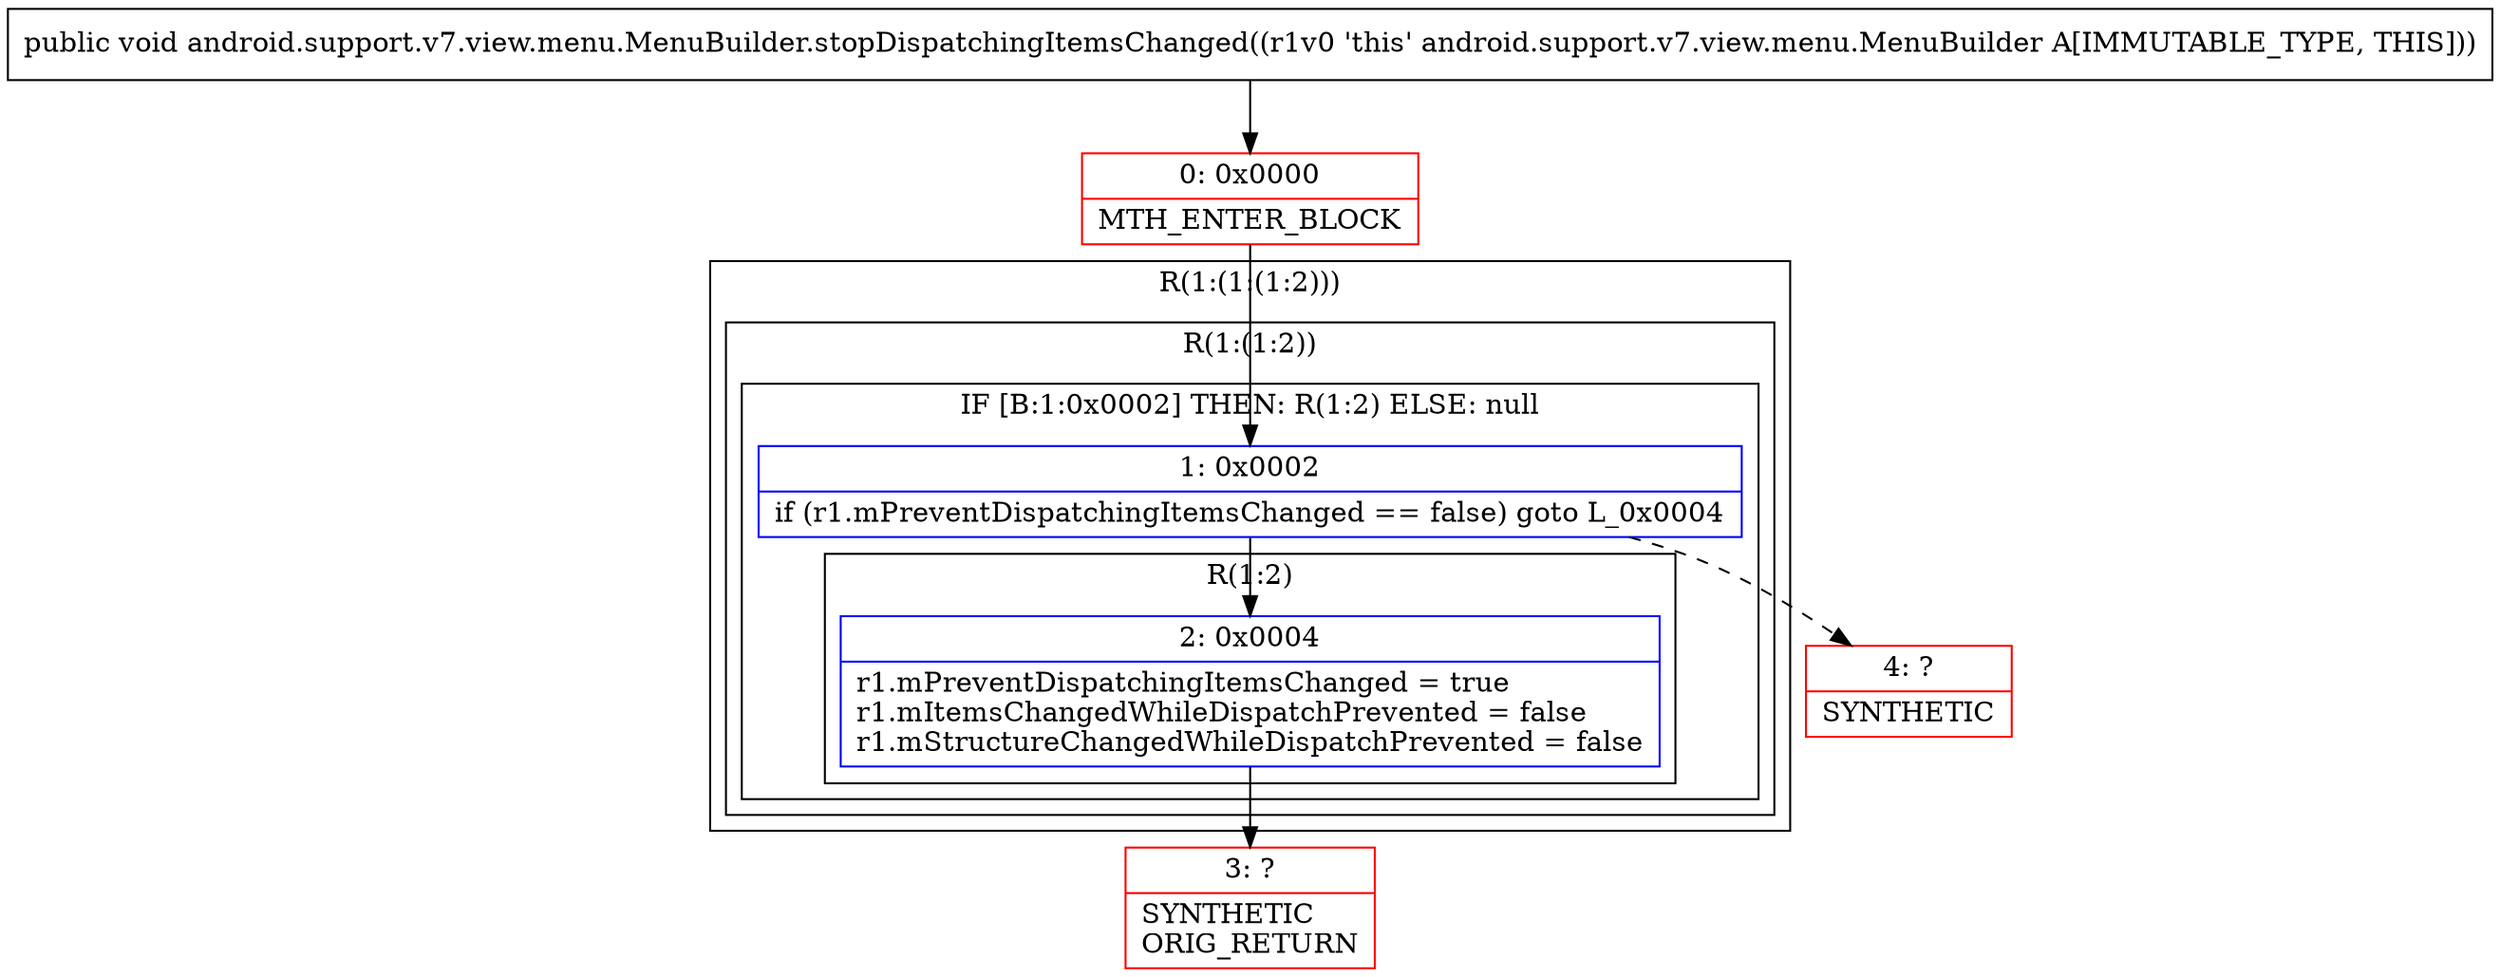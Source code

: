 digraph "CFG forandroid.support.v7.view.menu.MenuBuilder.stopDispatchingItemsChanged()V" {
subgraph cluster_Region_1067754558 {
label = "R(1:(1:(1:2)))";
node [shape=record,color=blue];
subgraph cluster_Region_168054656 {
label = "R(1:(1:2))";
node [shape=record,color=blue];
subgraph cluster_IfRegion_1548323395 {
label = "IF [B:1:0x0002] THEN: R(1:2) ELSE: null";
node [shape=record,color=blue];
Node_1 [shape=record,label="{1\:\ 0x0002|if (r1.mPreventDispatchingItemsChanged == false) goto L_0x0004\l}"];
subgraph cluster_Region_100110757 {
label = "R(1:2)";
node [shape=record,color=blue];
Node_2 [shape=record,label="{2\:\ 0x0004|r1.mPreventDispatchingItemsChanged = true\lr1.mItemsChangedWhileDispatchPrevented = false\lr1.mStructureChangedWhileDispatchPrevented = false\l}"];
}
}
}
}
Node_0 [shape=record,color=red,label="{0\:\ 0x0000|MTH_ENTER_BLOCK\l}"];
Node_3 [shape=record,color=red,label="{3\:\ ?|SYNTHETIC\lORIG_RETURN\l}"];
Node_4 [shape=record,color=red,label="{4\:\ ?|SYNTHETIC\l}"];
MethodNode[shape=record,label="{public void android.support.v7.view.menu.MenuBuilder.stopDispatchingItemsChanged((r1v0 'this' android.support.v7.view.menu.MenuBuilder A[IMMUTABLE_TYPE, THIS])) }"];
MethodNode -> Node_0;
Node_1 -> Node_2;
Node_1 -> Node_4[style=dashed];
Node_2 -> Node_3;
Node_0 -> Node_1;
}

